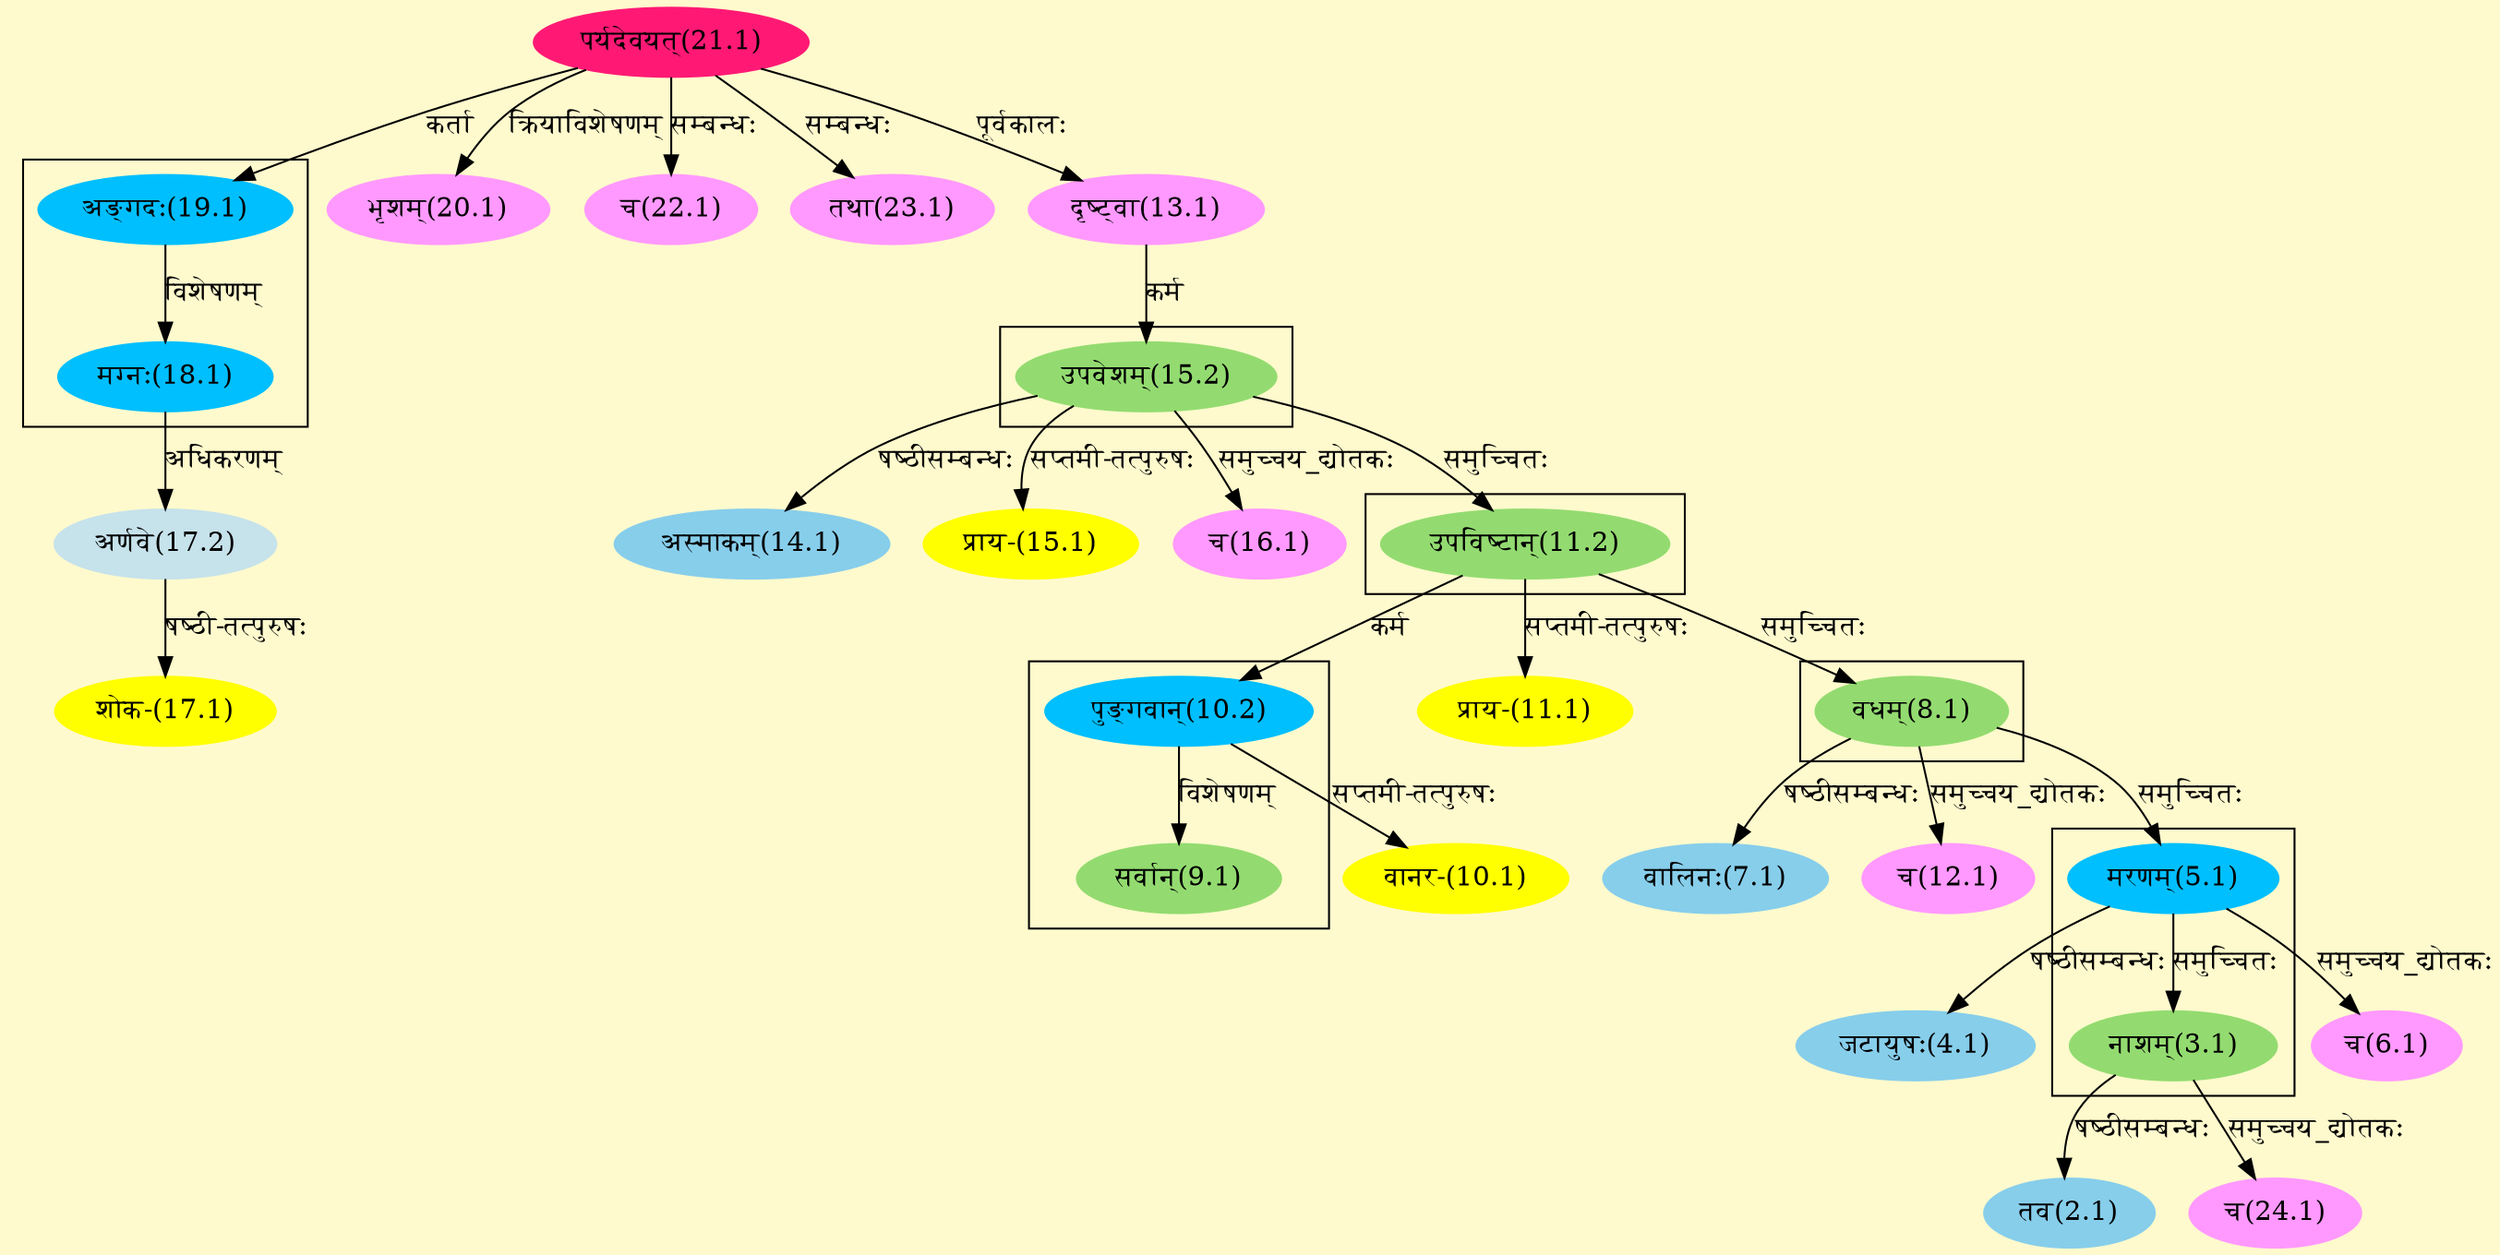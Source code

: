 digraph G{
rankdir=BT;
 compound=true;
 bgcolor="lemonchiffon1";

subgraph cluster_1{
Node3_1 [style=filled, color="#93DB70" label = "नाशम्(3.1)"]
Node5_1 [style=filled, color="#00BFFF" label = "मरणम्(5.1)"]

}

subgraph cluster_2{
Node5_1 [style=filled, color="#00BFFF" label = "मरणम्(5.1)"]
Node8_1 [style=filled, color="#93DB70" label = "वधम्(8.1)"]

}

subgraph cluster_3{
Node8_1 [style=filled, color="#93DB70" label = "वधम्(8.1)"]
Node11_2 [style=filled, color="#93DB70" label = "उपविष्टान्(11.2)"]

}

subgraph cluster_4{
Node9_1 [style=filled, color="#93DB70" label = "सर्वान्(9.1)"]
Node10_2 [style=filled, color="#00BFFF" label = "पुङ्गवान्(10.2)"]

}

subgraph cluster_5{
Node11_2 [style=filled, color="#93DB70" label = "उपविष्टान्(11.2)"]
Node15_2 [style=filled, color="#93DB70" label = "उपवेशम्(15.2)"]

}

subgraph cluster_6{
Node18_1 [style=filled, color="#00BFFF" label = "मग्नः(18.1)"]
Node19_1 [style=filled, color="#00BFFF" label = "अङ्गदः(19.1)"]

}
Node2_1 [style=filled, color="#87CEEB" label = "तव(2.1)"]
Node3_1 [style=filled, color="#93DB70" label = "नाशम्(3.1)"]
Node4_1 [style=filled, color="#87CEEB" label = "जटायुषः(4.1)"]
Node5_1 [style=filled, color="#00BFFF" label = "मरणम्(5.1)"]
Node6_1 [style=filled, color="#FF99FF" label = "च(6.1)"]
Node7_1 [style=filled, color="#87CEEB" label = "वालिनः(7.1)"]
Node8_1 [style=filled, color="#93DB70" label = "वधम्(8.1)"]
Node10_1 [style=filled, color="#FFFF00" label = "वानर-(10.1)"]
Node10_2 [style=filled, color="#00BFFF" label = "पुङ्गवान्(10.2)"]
Node11_2 [style=filled, color="#93DB70" label = "उपविष्टान्(11.2)"]
Node11_1 [style=filled, color="#FFFF00" label = "प्राय-(11.1)"]
Node12_1 [style=filled, color="#FF99FF" label = "च(12.1)"]
Node13_1 [style=filled, color="#FF99FF" label = "दृष्ट्वा(13.1)"]
Node21_1 [style=filled, color="#FF1975" label = "पर्यदेवयत्(21.1)"]
Node14_1 [style=filled, color="#87CEEB" label = "अस्माकम्(14.1)"]
Node15_2 [style=filled, color="#93DB70" label = "उपवेशम्(15.2)"]
Node15_1 [style=filled, color="#FFFF00" label = "प्राय-(15.1)"]
Node16_1 [style=filled, color="#FF99FF" label = "च(16.1)"]
Node17_1 [style=filled, color="#FFFF00" label = "शोक-(17.1)"]
Node17_2 [style=filled, color="#C6E2EB" label = "अर्णवे(17.2)"]
Node18_1 [style=filled, color="#00BFFF" label = "मग्नः(18.1)"]
Node19_1 [style=filled, color="#00BFFF" label = "अङ्गदः(19.1)"]
Node20_1 [style=filled, color="#FF99FF" label = "भृशम्(20.1)"]
Node [style=filled, color="" label = "()"]
Node22_1 [style=filled, color="#FF99FF" label = "च(22.1)"]
Node23_1 [style=filled, color="#FF99FF" label = "तथा(23.1)"]
Node24_1 [style=filled, color="#FF99FF" label = "च(24.1)"]
/* Start of Relations section */

Node2_1 -> Node3_1 [  label="षष्ठीसम्बन्धः"  dir="back" ]
Node3_1 -> Node5_1 [  label="समुच्चितः"  dir="back" ]
Node4_1 -> Node5_1 [  label="षष्ठीसम्बन्धः"  dir="back" ]
Node5_1 -> Node8_1 [  label="समुच्चितः"  dir="back" ]
Node6_1 -> Node5_1 [  label="समुच्चय_द्योतकः"  dir="back" ]
Node7_1 -> Node8_1 [  label="षष्ठीसम्बन्धः"  dir="back" ]
Node8_1 -> Node11_2 [  label="समुच्चितः"  dir="back" ]
Node9_1 -> Node10_2 [  label="विशेषणम्"  dir="back" ]
Node10_1 -> Node10_2 [  label="सप्तमी-तत्पुरुषः"  dir="back" ]
Node10_2 -> Node11_2 [  label="कर्म"  dir="back" ]
Node11_1 -> Node11_2 [  label="सप्तमी-तत्पुरुषः"  dir="back" ]
Node11_2 -> Node15_2 [  label="समुच्चितः"  dir="back" ]
Node12_1 -> Node8_1 [  label="समुच्चय_द्योतकः"  dir="back" ]
Node13_1 -> Node21_1 [  label="पूर्वकालः"  dir="back" ]
Node14_1 -> Node15_2 [  label="षष्ठीसम्बन्धः"  dir="back" ]
Node15_1 -> Node15_2 [  label="सप्तमी-तत्पुरुषः"  dir="back" ]
Node15_2 -> Node13_1 [  label="कर्म"  dir="back" ]
Node16_1 -> Node15_2 [  label="समुच्चय_द्योतकः"  dir="back" ]
Node17_1 -> Node17_2 [  label="षष्ठी-तत्पुरुषः"  dir="back" ]
Node17_2 -> Node18_1 [  label="अधिकरणम्"  dir="back" ]
Node18_1 -> Node19_1 [  label="विशेषणम्"  dir="back" ]
Node19_1 -> Node21_1 [  label="कर्ता"  dir="back" ]
Node20_1 -> Node21_1 [  label="क्रियाविशेषणम्"  dir="back" ]
Node22_1 -> Node21_1 [  label="सम्बन्धः"  dir="back" ]
Node23_1 -> Node21_1 [  label="सम्बन्धः"  dir="back" ]
Node24_1 -> Node3_1 [  label="समुच्चय_द्योतकः"  dir="back" ]
}
